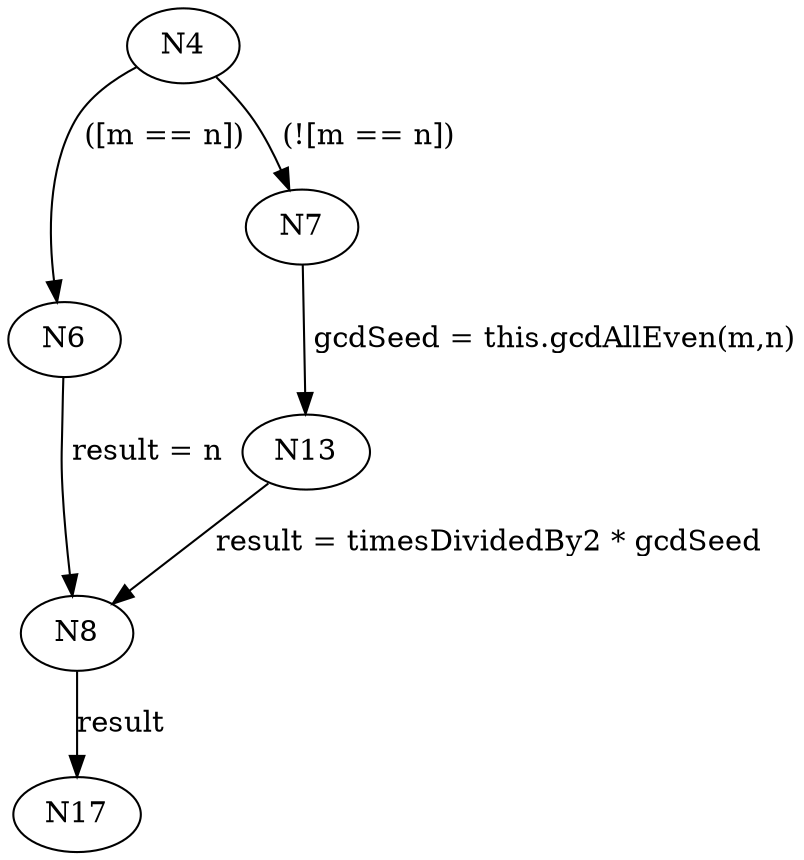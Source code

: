 digraph gcd {
N4 -> N6 [label=" ([m == n])"];
N6 -> N8 [label=" result = n"];
N8 -> N17 [label="result"];
N4 -> N7 [label=" (![m == n])"];
N7 -> N13 [label=" gcdSeed = this.gcdAllEven(m,n)"];
N13 -> N8 [label=" result = timesDividedBy2 * gcdSeed"];
}

